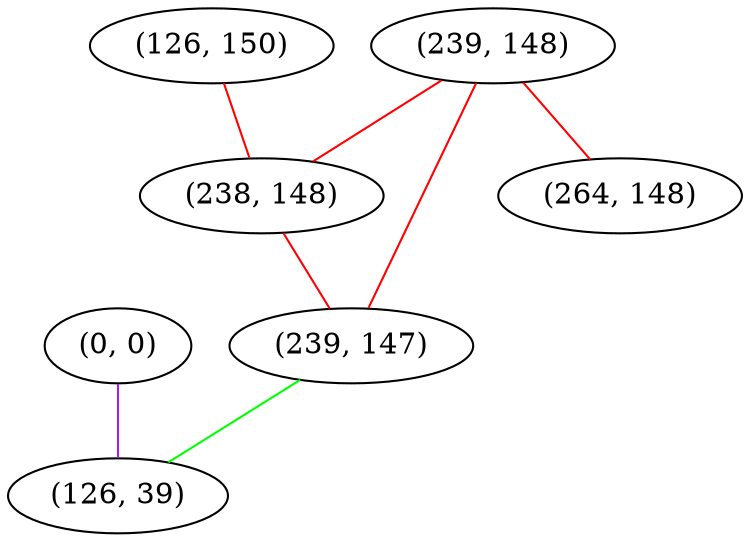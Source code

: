 graph "" {
"(0, 0)";
"(239, 148)";
"(126, 150)";
"(238, 148)";
"(239, 147)";
"(264, 148)";
"(126, 39)";
"(0, 0)" -- "(126, 39)"  [color=purple, key=0, weight=4];
"(239, 148)" -- "(239, 147)"  [color=red, key=0, weight=1];
"(239, 148)" -- "(264, 148)"  [color=red, key=0, weight=1];
"(239, 148)" -- "(238, 148)"  [color=red, key=0, weight=1];
"(126, 150)" -- "(238, 148)"  [color=red, key=0, weight=1];
"(238, 148)" -- "(239, 147)"  [color=red, key=0, weight=1];
"(239, 147)" -- "(126, 39)"  [color=green, key=0, weight=2];
}
